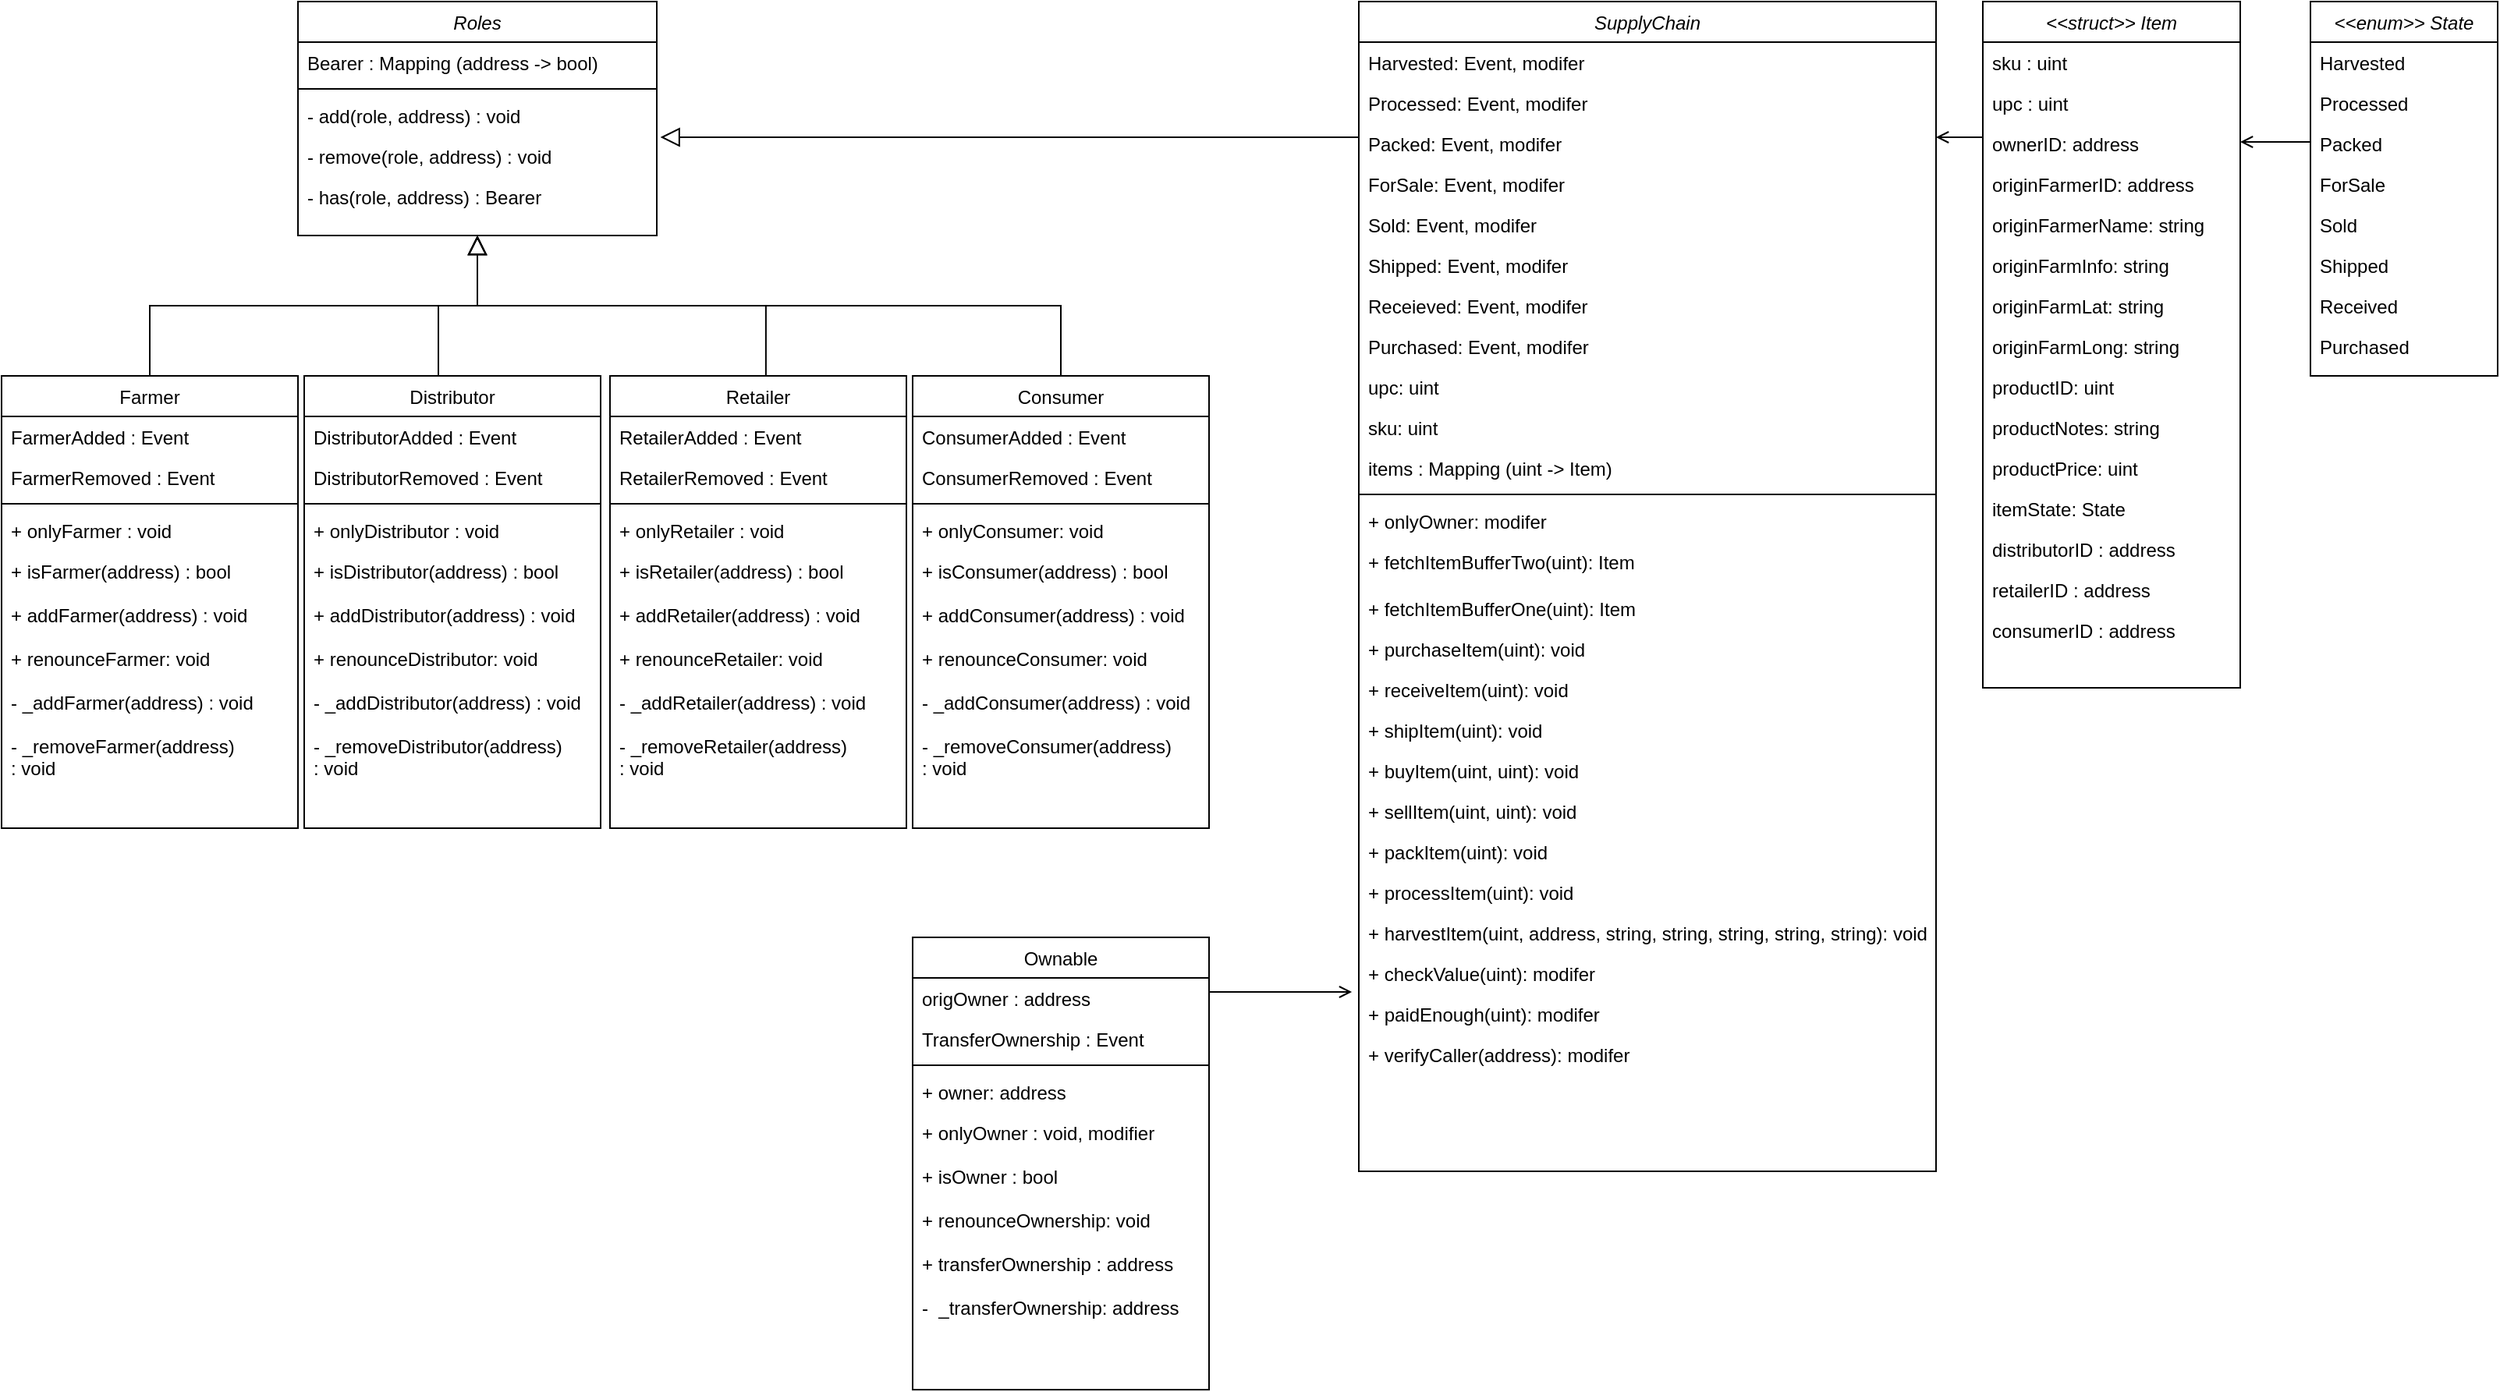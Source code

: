 <mxfile version="15.7.0" type="device"><diagram id="C5RBs43oDa-KdzZeNtuy" name="Page-1"><mxGraphModel dx="1550" dy="775" grid="1" gridSize="10" guides="1" tooltips="1" connect="1" arrows="1" fold="1" page="1" pageScale="1" pageWidth="827" pageHeight="1169" math="0" shadow="0"><root><mxCell id="WIyWlLk6GJQsqaUBKTNV-0"/><mxCell id="WIyWlLk6GJQsqaUBKTNV-1" parent="WIyWlLk6GJQsqaUBKTNV-0"/><mxCell id="zkfFHV4jXpPFQw0GAbJ--0" value="Roles" style="swimlane;fontStyle=2;align=center;verticalAlign=top;childLayout=stackLayout;horizontal=1;startSize=26;horizontalStack=0;resizeParent=1;resizeLast=0;collapsible=1;marginBottom=0;rounded=0;shadow=0;strokeWidth=1;" parent="WIyWlLk6GJQsqaUBKTNV-1" vertex="1"><mxGeometry x="220" y="120" width="230" height="150" as="geometry"><mxRectangle x="230" y="140" width="160" height="26" as="alternateBounds"/></mxGeometry></mxCell><mxCell id="zkfFHV4jXpPFQw0GAbJ--1" value="Bearer : Mapping (address -&gt; bool)" style="text;align=left;verticalAlign=top;spacingLeft=4;spacingRight=4;overflow=hidden;rotatable=0;points=[[0,0.5],[1,0.5]];portConstraint=eastwest;" parent="zkfFHV4jXpPFQw0GAbJ--0" vertex="1"><mxGeometry y="26" width="230" height="26" as="geometry"/></mxCell><mxCell id="zkfFHV4jXpPFQw0GAbJ--4" value="" style="line;html=1;strokeWidth=1;align=left;verticalAlign=middle;spacingTop=-1;spacingLeft=3;spacingRight=3;rotatable=0;labelPosition=right;points=[];portConstraint=eastwest;" parent="zkfFHV4jXpPFQw0GAbJ--0" vertex="1"><mxGeometry y="52" width="230" height="8" as="geometry"/></mxCell><mxCell id="zkfFHV4jXpPFQw0GAbJ--5" value="- add(role, address) : void" style="text;align=left;verticalAlign=top;spacingLeft=4;spacingRight=4;overflow=hidden;rotatable=0;points=[[0,0.5],[1,0.5]];portConstraint=eastwest;" parent="zkfFHV4jXpPFQw0GAbJ--0" vertex="1"><mxGeometry y="60" width="230" height="26" as="geometry"/></mxCell><mxCell id="d3ZpqFbFolR5_IZX6p0c-0" value="- remove(role, address) : void" style="text;align=left;verticalAlign=top;spacingLeft=4;spacingRight=4;overflow=hidden;rotatable=0;points=[[0,0.5],[1,0.5]];portConstraint=eastwest;" parent="zkfFHV4jXpPFQw0GAbJ--0" vertex="1"><mxGeometry y="86" width="230" height="26" as="geometry"/></mxCell><mxCell id="d3ZpqFbFolR5_IZX6p0c-1" value="- has(role, address) : Bearer" style="text;align=left;verticalAlign=top;spacingLeft=4;spacingRight=4;overflow=hidden;rotatable=0;points=[[0,0.5],[1,0.5]];portConstraint=eastwest;" parent="zkfFHV4jXpPFQw0GAbJ--0" vertex="1"><mxGeometry y="112" width="230" height="26" as="geometry"/></mxCell><mxCell id="zkfFHV4jXpPFQw0GAbJ--6" value="Farmer" style="swimlane;fontStyle=0;align=center;verticalAlign=top;childLayout=stackLayout;horizontal=1;startSize=26;horizontalStack=0;resizeParent=1;resizeLast=0;collapsible=1;marginBottom=0;rounded=0;shadow=0;strokeWidth=1;" parent="WIyWlLk6GJQsqaUBKTNV-1" vertex="1"><mxGeometry x="30" y="360" width="190" height="290" as="geometry"><mxRectangle x="130" y="380" width="160" height="26" as="alternateBounds"/></mxGeometry></mxCell><mxCell id="zkfFHV4jXpPFQw0GAbJ--7" value="FarmerAdded : Event" style="text;align=left;verticalAlign=top;spacingLeft=4;spacingRight=4;overflow=hidden;rotatable=0;points=[[0,0.5],[1,0.5]];portConstraint=eastwest;" parent="zkfFHV4jXpPFQw0GAbJ--6" vertex="1"><mxGeometry y="26" width="190" height="26" as="geometry"/></mxCell><mxCell id="zkfFHV4jXpPFQw0GAbJ--8" value="FarmerRemoved : Event" style="text;align=left;verticalAlign=top;spacingLeft=4;spacingRight=4;overflow=hidden;rotatable=0;points=[[0,0.5],[1,0.5]];portConstraint=eastwest;rounded=0;shadow=0;html=0;" parent="zkfFHV4jXpPFQw0GAbJ--6" vertex="1"><mxGeometry y="52" width="190" height="26" as="geometry"/></mxCell><mxCell id="zkfFHV4jXpPFQw0GAbJ--9" value="" style="line;html=1;strokeWidth=1;align=left;verticalAlign=middle;spacingTop=-1;spacingLeft=3;spacingRight=3;rotatable=0;labelPosition=right;points=[];portConstraint=eastwest;" parent="zkfFHV4jXpPFQw0GAbJ--6" vertex="1"><mxGeometry y="78" width="190" height="8" as="geometry"/></mxCell><mxCell id="zkfFHV4jXpPFQw0GAbJ--10" value="+ onlyFarmer : void" style="text;align=left;verticalAlign=top;spacingLeft=4;spacingRight=4;overflow=hidden;rotatable=0;points=[[0,0.5],[1,0.5]];portConstraint=eastwest;fontStyle=0" parent="zkfFHV4jXpPFQw0GAbJ--6" vertex="1"><mxGeometry y="86" width="190" height="26" as="geometry"/></mxCell><mxCell id="zkfFHV4jXpPFQw0GAbJ--11" value="+ isFarmer(address) : bool" style="text;align=left;verticalAlign=top;spacingLeft=4;spacingRight=4;overflow=hidden;rotatable=0;points=[[0,0.5],[1,0.5]];portConstraint=eastwest;" parent="zkfFHV4jXpPFQw0GAbJ--6" vertex="1"><mxGeometry y="112" width="190" height="28" as="geometry"/></mxCell><mxCell id="d3ZpqFbFolR5_IZX6p0c-4" value="+ addFarmer(address) : void" style="text;align=left;verticalAlign=top;spacingLeft=4;spacingRight=4;overflow=hidden;rotatable=0;points=[[0,0.5],[1,0.5]];portConstraint=eastwest;" parent="zkfFHV4jXpPFQw0GAbJ--6" vertex="1"><mxGeometry y="140" width="190" height="28" as="geometry"/></mxCell><mxCell id="d3ZpqFbFolR5_IZX6p0c-5" value="+ renounceFarmer: void" style="text;align=left;verticalAlign=top;spacingLeft=4;spacingRight=4;overflow=hidden;rotatable=0;points=[[0,0.5],[1,0.5]];portConstraint=eastwest;" parent="zkfFHV4jXpPFQw0GAbJ--6" vertex="1"><mxGeometry y="168" width="190" height="28" as="geometry"/></mxCell><mxCell id="d3ZpqFbFolR5_IZX6p0c-6" value="- _addFarmer(address) : void" style="text;align=left;verticalAlign=top;spacingLeft=4;spacingRight=4;overflow=hidden;rotatable=0;points=[[0,0.5],[1,0.5]];portConstraint=eastwest;" parent="zkfFHV4jXpPFQw0GAbJ--6" vertex="1"><mxGeometry y="196" width="190" height="28" as="geometry"/></mxCell><mxCell id="d3ZpqFbFolR5_IZX6p0c-7" value="- _removeFarmer(address)&#10;: void" style="text;align=left;verticalAlign=top;spacingLeft=4;spacingRight=4;overflow=hidden;rotatable=0;points=[[0,0.5],[1,0.5]];portConstraint=eastwest;" parent="zkfFHV4jXpPFQw0GAbJ--6" vertex="1"><mxGeometry y="224" width="190" height="28" as="geometry"/></mxCell><mxCell id="zkfFHV4jXpPFQw0GAbJ--12" value="" style="endArrow=block;endSize=10;endFill=0;shadow=0;strokeWidth=1;rounded=0;edgeStyle=elbowEdgeStyle;elbow=vertical;" parent="WIyWlLk6GJQsqaUBKTNV-1" source="zkfFHV4jXpPFQw0GAbJ--6" target="zkfFHV4jXpPFQw0GAbJ--0" edge="1"><mxGeometry width="160" relative="1" as="geometry"><mxPoint x="200" y="203" as="sourcePoint"/><mxPoint x="200" y="203" as="targetPoint"/></mxGeometry></mxCell><mxCell id="zkfFHV4jXpPFQw0GAbJ--16" value="" style="endArrow=block;endSize=10;endFill=0;shadow=0;strokeWidth=1;rounded=0;edgeStyle=elbowEdgeStyle;elbow=vertical;" parent="WIyWlLk6GJQsqaUBKTNV-1" target="zkfFHV4jXpPFQw0GAbJ--0" edge="1"><mxGeometry width="160" relative="1" as="geometry"><mxPoint x="310" y="360" as="sourcePoint"/><mxPoint x="310" y="271" as="targetPoint"/></mxGeometry></mxCell><mxCell id="d3ZpqFbFolR5_IZX6p0c-8" value="Distributor" style="swimlane;fontStyle=0;align=center;verticalAlign=top;childLayout=stackLayout;horizontal=1;startSize=26;horizontalStack=0;resizeParent=1;resizeLast=0;collapsible=1;marginBottom=0;rounded=0;shadow=0;strokeWidth=1;" parent="WIyWlLk6GJQsqaUBKTNV-1" vertex="1"><mxGeometry x="224" y="360" width="190" height="290" as="geometry"><mxRectangle x="130" y="380" width="160" height="26" as="alternateBounds"/></mxGeometry></mxCell><mxCell id="d3ZpqFbFolR5_IZX6p0c-9" value="DistributorAdded : Event" style="text;align=left;verticalAlign=top;spacingLeft=4;spacingRight=4;overflow=hidden;rotatable=0;points=[[0,0.5],[1,0.5]];portConstraint=eastwest;" parent="d3ZpqFbFolR5_IZX6p0c-8" vertex="1"><mxGeometry y="26" width="190" height="26" as="geometry"/></mxCell><mxCell id="d3ZpqFbFolR5_IZX6p0c-10" value="DistributorRemoved : Event" style="text;align=left;verticalAlign=top;spacingLeft=4;spacingRight=4;overflow=hidden;rotatable=0;points=[[0,0.5],[1,0.5]];portConstraint=eastwest;rounded=0;shadow=0;html=0;" parent="d3ZpqFbFolR5_IZX6p0c-8" vertex="1"><mxGeometry y="52" width="190" height="26" as="geometry"/></mxCell><mxCell id="d3ZpqFbFolR5_IZX6p0c-11" value="" style="line;html=1;strokeWidth=1;align=left;verticalAlign=middle;spacingTop=-1;spacingLeft=3;spacingRight=3;rotatable=0;labelPosition=right;points=[];portConstraint=eastwest;" parent="d3ZpqFbFolR5_IZX6p0c-8" vertex="1"><mxGeometry y="78" width="190" height="8" as="geometry"/></mxCell><mxCell id="d3ZpqFbFolR5_IZX6p0c-12" value="+ onlyDistributor : void" style="text;align=left;verticalAlign=top;spacingLeft=4;spacingRight=4;overflow=hidden;rotatable=0;points=[[0,0.5],[1,0.5]];portConstraint=eastwest;fontStyle=0" parent="d3ZpqFbFolR5_IZX6p0c-8" vertex="1"><mxGeometry y="86" width="190" height="26" as="geometry"/></mxCell><mxCell id="d3ZpqFbFolR5_IZX6p0c-13" value="+ isDistributor(address) : bool" style="text;align=left;verticalAlign=top;spacingLeft=4;spacingRight=4;overflow=hidden;rotatable=0;points=[[0,0.5],[1,0.5]];portConstraint=eastwest;" parent="d3ZpqFbFolR5_IZX6p0c-8" vertex="1"><mxGeometry y="112" width="190" height="28" as="geometry"/></mxCell><mxCell id="d3ZpqFbFolR5_IZX6p0c-14" value="+ addDistributor(address) : void" style="text;align=left;verticalAlign=top;spacingLeft=4;spacingRight=4;overflow=hidden;rotatable=0;points=[[0,0.5],[1,0.5]];portConstraint=eastwest;" parent="d3ZpqFbFolR5_IZX6p0c-8" vertex="1"><mxGeometry y="140" width="190" height="28" as="geometry"/></mxCell><mxCell id="d3ZpqFbFolR5_IZX6p0c-15" value="+ renounceDistributor: void" style="text;align=left;verticalAlign=top;spacingLeft=4;spacingRight=4;overflow=hidden;rotatable=0;points=[[0,0.5],[1,0.5]];portConstraint=eastwest;" parent="d3ZpqFbFolR5_IZX6p0c-8" vertex="1"><mxGeometry y="168" width="190" height="28" as="geometry"/></mxCell><mxCell id="d3ZpqFbFolR5_IZX6p0c-16" value="- _addDistributor(address) : void" style="text;align=left;verticalAlign=top;spacingLeft=4;spacingRight=4;overflow=hidden;rotatable=0;points=[[0,0.5],[1,0.5]];portConstraint=eastwest;" parent="d3ZpqFbFolR5_IZX6p0c-8" vertex="1"><mxGeometry y="196" width="190" height="28" as="geometry"/></mxCell><mxCell id="d3ZpqFbFolR5_IZX6p0c-17" value="- _removeDistributor(address)&#10;: void" style="text;align=left;verticalAlign=top;spacingLeft=4;spacingRight=4;overflow=hidden;rotatable=0;points=[[0,0.5],[1,0.5]];portConstraint=eastwest;" parent="d3ZpqFbFolR5_IZX6p0c-8" vertex="1"><mxGeometry y="224" width="190" height="28" as="geometry"/></mxCell><mxCell id="d3ZpqFbFolR5_IZX6p0c-18" value="Retailer" style="swimlane;fontStyle=0;align=center;verticalAlign=top;childLayout=stackLayout;horizontal=1;startSize=26;horizontalStack=0;resizeParent=1;resizeLast=0;collapsible=1;marginBottom=0;rounded=0;shadow=0;strokeWidth=1;" parent="WIyWlLk6GJQsqaUBKTNV-1" vertex="1"><mxGeometry x="420" y="360" width="190" height="290" as="geometry"><mxRectangle x="130" y="380" width="160" height="26" as="alternateBounds"/></mxGeometry></mxCell><mxCell id="d3ZpqFbFolR5_IZX6p0c-19" value="RetailerAdded : Event" style="text;align=left;verticalAlign=top;spacingLeft=4;spacingRight=4;overflow=hidden;rotatable=0;points=[[0,0.5],[1,0.5]];portConstraint=eastwest;" parent="d3ZpqFbFolR5_IZX6p0c-18" vertex="1"><mxGeometry y="26" width="190" height="26" as="geometry"/></mxCell><mxCell id="d3ZpqFbFolR5_IZX6p0c-20" value="RetailerRemoved : Event" style="text;align=left;verticalAlign=top;spacingLeft=4;spacingRight=4;overflow=hidden;rotatable=0;points=[[0,0.5],[1,0.5]];portConstraint=eastwest;rounded=0;shadow=0;html=0;" parent="d3ZpqFbFolR5_IZX6p0c-18" vertex="1"><mxGeometry y="52" width="190" height="26" as="geometry"/></mxCell><mxCell id="d3ZpqFbFolR5_IZX6p0c-21" value="" style="line;html=1;strokeWidth=1;align=left;verticalAlign=middle;spacingTop=-1;spacingLeft=3;spacingRight=3;rotatable=0;labelPosition=right;points=[];portConstraint=eastwest;" parent="d3ZpqFbFolR5_IZX6p0c-18" vertex="1"><mxGeometry y="78" width="190" height="8" as="geometry"/></mxCell><mxCell id="d3ZpqFbFolR5_IZX6p0c-22" value="+ onlyRetailer : void" style="text;align=left;verticalAlign=top;spacingLeft=4;spacingRight=4;overflow=hidden;rotatable=0;points=[[0,0.5],[1,0.5]];portConstraint=eastwest;fontStyle=0" parent="d3ZpqFbFolR5_IZX6p0c-18" vertex="1"><mxGeometry y="86" width="190" height="26" as="geometry"/></mxCell><mxCell id="d3ZpqFbFolR5_IZX6p0c-23" value="+ isRetailer(address) : bool" style="text;align=left;verticalAlign=top;spacingLeft=4;spacingRight=4;overflow=hidden;rotatable=0;points=[[0,0.5],[1,0.5]];portConstraint=eastwest;" parent="d3ZpqFbFolR5_IZX6p0c-18" vertex="1"><mxGeometry y="112" width="190" height="28" as="geometry"/></mxCell><mxCell id="d3ZpqFbFolR5_IZX6p0c-24" value="+ addRetailer(address) : void" style="text;align=left;verticalAlign=top;spacingLeft=4;spacingRight=4;overflow=hidden;rotatable=0;points=[[0,0.5],[1,0.5]];portConstraint=eastwest;" parent="d3ZpqFbFolR5_IZX6p0c-18" vertex="1"><mxGeometry y="140" width="190" height="28" as="geometry"/></mxCell><mxCell id="d3ZpqFbFolR5_IZX6p0c-25" value="+ renounceRetailer: void" style="text;align=left;verticalAlign=top;spacingLeft=4;spacingRight=4;overflow=hidden;rotatable=0;points=[[0,0.5],[1,0.5]];portConstraint=eastwest;" parent="d3ZpqFbFolR5_IZX6p0c-18" vertex="1"><mxGeometry y="168" width="190" height="28" as="geometry"/></mxCell><mxCell id="d3ZpqFbFolR5_IZX6p0c-26" value="- _addRetailer(address) : void" style="text;align=left;verticalAlign=top;spacingLeft=4;spacingRight=4;overflow=hidden;rotatable=0;points=[[0,0.5],[1,0.5]];portConstraint=eastwest;" parent="d3ZpqFbFolR5_IZX6p0c-18" vertex="1"><mxGeometry y="196" width="190" height="28" as="geometry"/></mxCell><mxCell id="d3ZpqFbFolR5_IZX6p0c-27" value="- _removeRetailer(address)&#10;: void" style="text;align=left;verticalAlign=top;spacingLeft=4;spacingRight=4;overflow=hidden;rotatable=0;points=[[0,0.5],[1,0.5]];portConstraint=eastwest;" parent="d3ZpqFbFolR5_IZX6p0c-18" vertex="1"><mxGeometry y="224" width="190" height="28" as="geometry"/></mxCell><mxCell id="d3ZpqFbFolR5_IZX6p0c-28" value="Consumer" style="swimlane;fontStyle=0;align=center;verticalAlign=top;childLayout=stackLayout;horizontal=1;startSize=26;horizontalStack=0;resizeParent=1;resizeLast=0;collapsible=1;marginBottom=0;rounded=0;shadow=0;strokeWidth=1;" parent="WIyWlLk6GJQsqaUBKTNV-1" vertex="1"><mxGeometry x="614" y="360" width="190" height="290" as="geometry"><mxRectangle x="130" y="380" width="160" height="26" as="alternateBounds"/></mxGeometry></mxCell><mxCell id="d3ZpqFbFolR5_IZX6p0c-29" value="ConsumerAdded : Event" style="text;align=left;verticalAlign=top;spacingLeft=4;spacingRight=4;overflow=hidden;rotatable=0;points=[[0,0.5],[1,0.5]];portConstraint=eastwest;" parent="d3ZpqFbFolR5_IZX6p0c-28" vertex="1"><mxGeometry y="26" width="190" height="26" as="geometry"/></mxCell><mxCell id="d3ZpqFbFolR5_IZX6p0c-30" value="ConsumerRemoved : Event" style="text;align=left;verticalAlign=top;spacingLeft=4;spacingRight=4;overflow=hidden;rotatable=0;points=[[0,0.5],[1,0.5]];portConstraint=eastwest;rounded=0;shadow=0;html=0;" parent="d3ZpqFbFolR5_IZX6p0c-28" vertex="1"><mxGeometry y="52" width="190" height="26" as="geometry"/></mxCell><mxCell id="d3ZpqFbFolR5_IZX6p0c-31" value="" style="line;html=1;strokeWidth=1;align=left;verticalAlign=middle;spacingTop=-1;spacingLeft=3;spacingRight=3;rotatable=0;labelPosition=right;points=[];portConstraint=eastwest;" parent="d3ZpqFbFolR5_IZX6p0c-28" vertex="1"><mxGeometry y="78" width="190" height="8" as="geometry"/></mxCell><mxCell id="d3ZpqFbFolR5_IZX6p0c-32" value="+ onlyConsumer: void" style="text;align=left;verticalAlign=top;spacingLeft=4;spacingRight=4;overflow=hidden;rotatable=0;points=[[0,0.5],[1,0.5]];portConstraint=eastwest;fontStyle=0" parent="d3ZpqFbFolR5_IZX6p0c-28" vertex="1"><mxGeometry y="86" width="190" height="26" as="geometry"/></mxCell><mxCell id="d3ZpqFbFolR5_IZX6p0c-33" value="+ isConsumer(address) : bool" style="text;align=left;verticalAlign=top;spacingLeft=4;spacingRight=4;overflow=hidden;rotatable=0;points=[[0,0.5],[1,0.5]];portConstraint=eastwest;" parent="d3ZpqFbFolR5_IZX6p0c-28" vertex="1"><mxGeometry y="112" width="190" height="28" as="geometry"/></mxCell><mxCell id="d3ZpqFbFolR5_IZX6p0c-34" value="+ addConsumer(address) : void" style="text;align=left;verticalAlign=top;spacingLeft=4;spacingRight=4;overflow=hidden;rotatable=0;points=[[0,0.5],[1,0.5]];portConstraint=eastwest;" parent="d3ZpqFbFolR5_IZX6p0c-28" vertex="1"><mxGeometry y="140" width="190" height="28" as="geometry"/></mxCell><mxCell id="d3ZpqFbFolR5_IZX6p0c-35" value="+ renounceConsumer: void" style="text;align=left;verticalAlign=top;spacingLeft=4;spacingRight=4;overflow=hidden;rotatable=0;points=[[0,0.5],[1,0.5]];portConstraint=eastwest;" parent="d3ZpqFbFolR5_IZX6p0c-28" vertex="1"><mxGeometry y="168" width="190" height="28" as="geometry"/></mxCell><mxCell id="d3ZpqFbFolR5_IZX6p0c-36" value="- _addConsumer(address) : void" style="text;align=left;verticalAlign=top;spacingLeft=4;spacingRight=4;overflow=hidden;rotatable=0;points=[[0,0.5],[1,0.5]];portConstraint=eastwest;" parent="d3ZpqFbFolR5_IZX6p0c-28" vertex="1"><mxGeometry y="196" width="190" height="28" as="geometry"/></mxCell><mxCell id="d3ZpqFbFolR5_IZX6p0c-37" value="- _removeConsumer(address)&#10;: void" style="text;align=left;verticalAlign=top;spacingLeft=4;spacingRight=4;overflow=hidden;rotatable=0;points=[[0,0.5],[1,0.5]];portConstraint=eastwest;" parent="d3ZpqFbFolR5_IZX6p0c-28" vertex="1"><mxGeometry y="224" width="190" height="28" as="geometry"/></mxCell><mxCell id="d3ZpqFbFolR5_IZX6p0c-38" value="" style="endArrow=block;endSize=10;endFill=0;shadow=0;strokeWidth=1;rounded=0;edgeStyle=elbowEdgeStyle;elbow=vertical;exitX=0.526;exitY=0;exitDx=0;exitDy=0;exitPerimeter=0;" parent="WIyWlLk6GJQsqaUBKTNV-1" source="d3ZpqFbFolR5_IZX6p0c-18" edge="1"><mxGeometry width="160" relative="1" as="geometry"><mxPoint x="310" y="360" as="sourcePoint"/><mxPoint x="335" y="270" as="targetPoint"/></mxGeometry></mxCell><mxCell id="d3ZpqFbFolR5_IZX6p0c-40" value="" style="endArrow=block;endSize=10;endFill=0;shadow=0;strokeWidth=1;rounded=0;edgeStyle=elbowEdgeStyle;elbow=vertical;exitX=0.5;exitY=0;exitDx=0;exitDy=0;" parent="WIyWlLk6GJQsqaUBKTNV-1" source="d3ZpqFbFolR5_IZX6p0c-28" edge="1"><mxGeometry width="160" relative="1" as="geometry"><mxPoint x="519.94" y="360" as="sourcePoint"/><mxPoint x="335" y="270" as="targetPoint"/></mxGeometry></mxCell><mxCell id="d3ZpqFbFolR5_IZX6p0c-41" value="SupplyChain" style="swimlane;fontStyle=2;align=center;verticalAlign=top;childLayout=stackLayout;horizontal=1;startSize=26;horizontalStack=0;resizeParent=1;resizeLast=0;collapsible=1;marginBottom=0;rounded=0;shadow=0;strokeWidth=1;" parent="WIyWlLk6GJQsqaUBKTNV-1" vertex="1"><mxGeometry x="900" y="120" width="370" height="750" as="geometry"><mxRectangle x="230" y="140" width="160" height="26" as="alternateBounds"/></mxGeometry></mxCell><mxCell id="d3ZpqFbFolR5_IZX6p0c-111" value="Harvested: Event, modifer" style="text;align=left;verticalAlign=top;spacingLeft=4;spacingRight=4;overflow=hidden;rotatable=0;points=[[0,0.5],[1,0.5]];portConstraint=eastwest;" parent="d3ZpqFbFolR5_IZX6p0c-41" vertex="1"><mxGeometry y="26" width="370" height="26" as="geometry"/></mxCell><mxCell id="d3ZpqFbFolR5_IZX6p0c-112" value="Processed: Event, modifer" style="text;align=left;verticalAlign=top;spacingLeft=4;spacingRight=4;overflow=hidden;rotatable=0;points=[[0,0.5],[1,0.5]];portConstraint=eastwest;" parent="d3ZpqFbFolR5_IZX6p0c-41" vertex="1"><mxGeometry y="52" width="370" height="26" as="geometry"/></mxCell><mxCell id="d3ZpqFbFolR5_IZX6p0c-113" value="Packed: Event, modifer" style="text;align=left;verticalAlign=top;spacingLeft=4;spacingRight=4;overflow=hidden;rotatable=0;points=[[0,0.5],[1,0.5]];portConstraint=eastwest;" parent="d3ZpqFbFolR5_IZX6p0c-41" vertex="1"><mxGeometry y="78" width="370" height="26" as="geometry"/></mxCell><mxCell id="d3ZpqFbFolR5_IZX6p0c-114" value="ForSale: Event, modifer" style="text;align=left;verticalAlign=top;spacingLeft=4;spacingRight=4;overflow=hidden;rotatable=0;points=[[0,0.5],[1,0.5]];portConstraint=eastwest;" parent="d3ZpqFbFolR5_IZX6p0c-41" vertex="1"><mxGeometry y="104" width="370" height="26" as="geometry"/></mxCell><mxCell id="d3ZpqFbFolR5_IZX6p0c-115" value="Sold: Event, modifer" style="text;align=left;verticalAlign=top;spacingLeft=4;spacingRight=4;overflow=hidden;rotatable=0;points=[[0,0.5],[1,0.5]];portConstraint=eastwest;" parent="d3ZpqFbFolR5_IZX6p0c-41" vertex="1"><mxGeometry y="130" width="370" height="26" as="geometry"/></mxCell><mxCell id="d3ZpqFbFolR5_IZX6p0c-116" value="Shipped: Event, modifer" style="text;align=left;verticalAlign=top;spacingLeft=4;spacingRight=4;overflow=hidden;rotatable=0;points=[[0,0.5],[1,0.5]];portConstraint=eastwest;" parent="d3ZpqFbFolR5_IZX6p0c-41" vertex="1"><mxGeometry y="156" width="370" height="26" as="geometry"/></mxCell><mxCell id="d3ZpqFbFolR5_IZX6p0c-117" value="Receieved: Event, modifer" style="text;align=left;verticalAlign=top;spacingLeft=4;spacingRight=4;overflow=hidden;rotatable=0;points=[[0,0.5],[1,0.5]];portConstraint=eastwest;" parent="d3ZpqFbFolR5_IZX6p0c-41" vertex="1"><mxGeometry y="182" width="370" height="26" as="geometry"/></mxCell><mxCell id="d3ZpqFbFolR5_IZX6p0c-118" value="Purchased: Event, modifer" style="text;align=left;verticalAlign=top;spacingLeft=4;spacingRight=4;overflow=hidden;rotatable=0;points=[[0,0.5],[1,0.5]];portConstraint=eastwest;" parent="d3ZpqFbFolR5_IZX6p0c-41" vertex="1"><mxGeometry y="208" width="370" height="26" as="geometry"/></mxCell><mxCell id="d3ZpqFbFolR5_IZX6p0c-159" value="upc: uint" style="text;align=left;verticalAlign=top;spacingLeft=4;spacingRight=4;overflow=hidden;rotatable=0;points=[[0,0.5],[1,0.5]];portConstraint=eastwest;" parent="d3ZpqFbFolR5_IZX6p0c-41" vertex="1"><mxGeometry y="234" width="370" height="26" as="geometry"/></mxCell><mxCell id="d3ZpqFbFolR5_IZX6p0c-160" value="sku: uint" style="text;align=left;verticalAlign=top;spacingLeft=4;spacingRight=4;overflow=hidden;rotatable=0;points=[[0,0.5],[1,0.5]];portConstraint=eastwest;" parent="d3ZpqFbFolR5_IZX6p0c-41" vertex="1"><mxGeometry y="260" width="370" height="26" as="geometry"/></mxCell><mxCell id="d3ZpqFbFolR5_IZX6p0c-161" value="items : Mapping (uint -&gt; Item)" style="text;align=left;verticalAlign=top;spacingLeft=4;spacingRight=4;overflow=hidden;rotatable=0;points=[[0,0.5],[1,0.5]];portConstraint=eastwest;" parent="d3ZpqFbFolR5_IZX6p0c-41" vertex="1"><mxGeometry y="286" width="370" height="26" as="geometry"/></mxCell><mxCell id="d3ZpqFbFolR5_IZX6p0c-125" value="" style="line;html=1;strokeWidth=1;align=left;verticalAlign=middle;spacingTop=-1;spacingLeft=3;spacingRight=3;rotatable=0;labelPosition=right;points=[];portConstraint=eastwest;" parent="d3ZpqFbFolR5_IZX6p0c-41" vertex="1"><mxGeometry y="312" width="370" height="8" as="geometry"/></mxCell><mxCell id="d3ZpqFbFolR5_IZX6p0c-121" value="+ onlyOwner: modifer" style="text;align=left;verticalAlign=top;spacingLeft=4;spacingRight=4;overflow=hidden;rotatable=0;points=[[0,0.5],[1,0.5]];portConstraint=eastwest;" parent="d3ZpqFbFolR5_IZX6p0c-41" vertex="1"><mxGeometry y="320" width="370" height="26" as="geometry"/></mxCell><mxCell id="d3ZpqFbFolR5_IZX6p0c-135" value="+ fetchItemBufferTwo(uint): Item" style="text;align=left;verticalAlign=top;spacingLeft=4;spacingRight=4;overflow=hidden;rotatable=0;points=[[0,0.5],[1,0.5]];portConstraint=eastwest;" parent="d3ZpqFbFolR5_IZX6p0c-41" vertex="1"><mxGeometry y="346" width="370" height="30" as="geometry"/></mxCell><mxCell id="d3ZpqFbFolR5_IZX6p0c-134" value="+ fetchItemBufferOne(uint): Item" style="text;align=left;verticalAlign=top;spacingLeft=4;spacingRight=4;overflow=hidden;rotatable=0;points=[[0,0.5],[1,0.5]];portConstraint=eastwest;" parent="d3ZpqFbFolR5_IZX6p0c-41" vertex="1"><mxGeometry y="376" width="370" height="26" as="geometry"/></mxCell><mxCell id="d3ZpqFbFolR5_IZX6p0c-133" value="+ purchaseItem(uint): void" style="text;align=left;verticalAlign=top;spacingLeft=4;spacingRight=4;overflow=hidden;rotatable=0;points=[[0,0.5],[1,0.5]];portConstraint=eastwest;" parent="d3ZpqFbFolR5_IZX6p0c-41" vertex="1"><mxGeometry y="402" width="370" height="26" as="geometry"/></mxCell><mxCell id="d3ZpqFbFolR5_IZX6p0c-132" value="+ receiveItem(uint): void" style="text;align=left;verticalAlign=top;spacingLeft=4;spacingRight=4;overflow=hidden;rotatable=0;points=[[0,0.5],[1,0.5]];portConstraint=eastwest;" parent="d3ZpqFbFolR5_IZX6p0c-41" vertex="1"><mxGeometry y="428" width="370" height="26" as="geometry"/></mxCell><mxCell id="d3ZpqFbFolR5_IZX6p0c-131" value="+ shipItem(uint): void" style="text;align=left;verticalAlign=top;spacingLeft=4;spacingRight=4;overflow=hidden;rotatable=0;points=[[0,0.5],[1,0.5]];portConstraint=eastwest;" parent="d3ZpqFbFolR5_IZX6p0c-41" vertex="1"><mxGeometry y="454" width="370" height="26" as="geometry"/></mxCell><mxCell id="d3ZpqFbFolR5_IZX6p0c-130" value="+ buyItem(uint, uint): void" style="text;align=left;verticalAlign=top;spacingLeft=4;spacingRight=4;overflow=hidden;rotatable=0;points=[[0,0.5],[1,0.5]];portConstraint=eastwest;" parent="d3ZpqFbFolR5_IZX6p0c-41" vertex="1"><mxGeometry y="480" width="370" height="26" as="geometry"/></mxCell><mxCell id="d3ZpqFbFolR5_IZX6p0c-129" value="+ sellItem(uint, uint): void" style="text;align=left;verticalAlign=top;spacingLeft=4;spacingRight=4;overflow=hidden;rotatable=0;points=[[0,0.5],[1,0.5]];portConstraint=eastwest;" parent="d3ZpqFbFolR5_IZX6p0c-41" vertex="1"><mxGeometry y="506" width="370" height="26" as="geometry"/></mxCell><mxCell id="d3ZpqFbFolR5_IZX6p0c-128" value="+ packItem(uint): void" style="text;align=left;verticalAlign=top;spacingLeft=4;spacingRight=4;overflow=hidden;rotatable=0;points=[[0,0.5],[1,0.5]];portConstraint=eastwest;" parent="d3ZpqFbFolR5_IZX6p0c-41" vertex="1"><mxGeometry y="532" width="370" height="26" as="geometry"/></mxCell><mxCell id="d3ZpqFbFolR5_IZX6p0c-127" value="+ processItem(uint): void" style="text;align=left;verticalAlign=top;spacingLeft=4;spacingRight=4;overflow=hidden;rotatable=0;points=[[0,0.5],[1,0.5]];portConstraint=eastwest;" parent="d3ZpqFbFolR5_IZX6p0c-41" vertex="1"><mxGeometry y="558" width="370" height="26" as="geometry"/></mxCell><mxCell id="d3ZpqFbFolR5_IZX6p0c-126" value="+ harvestItem(uint, address, string, string, string, string, string): void" style="text;align=left;verticalAlign=top;spacingLeft=4;spacingRight=4;overflow=hidden;rotatable=0;points=[[0,0.5],[1,0.5]];portConstraint=eastwest;" parent="d3ZpqFbFolR5_IZX6p0c-41" vertex="1"><mxGeometry y="584" width="370" height="26" as="geometry"/></mxCell><mxCell id="d3ZpqFbFolR5_IZX6p0c-124" value="+ checkValue(uint): modifer" style="text;align=left;verticalAlign=top;spacingLeft=4;spacingRight=4;overflow=hidden;rotatable=0;points=[[0,0.5],[1,0.5]];portConstraint=eastwest;" parent="d3ZpqFbFolR5_IZX6p0c-41" vertex="1"><mxGeometry y="610" width="370" height="26" as="geometry"/></mxCell><mxCell id="d3ZpqFbFolR5_IZX6p0c-123" value="+ paidEnough(uint): modifer" style="text;align=left;verticalAlign=top;spacingLeft=4;spacingRight=4;overflow=hidden;rotatable=0;points=[[0,0.5],[1,0.5]];portConstraint=eastwest;" parent="d3ZpqFbFolR5_IZX6p0c-41" vertex="1"><mxGeometry y="636" width="370" height="26" as="geometry"/></mxCell><mxCell id="d3ZpqFbFolR5_IZX6p0c-122" value="+ verifyCaller(address): modifer" style="text;align=left;verticalAlign=top;spacingLeft=4;spacingRight=4;overflow=hidden;rotatable=0;points=[[0,0.5],[1,0.5]];portConstraint=eastwest;" parent="d3ZpqFbFolR5_IZX6p0c-41" vertex="1"><mxGeometry y="662" width="370" height="26" as="geometry"/></mxCell><mxCell id="d3ZpqFbFolR5_IZX6p0c-47" value="&lt;&lt;struct&gt;&gt; Item" style="swimlane;fontStyle=2;align=center;verticalAlign=top;childLayout=stackLayout;horizontal=1;startSize=26;horizontalStack=0;resizeParent=1;resizeLast=0;collapsible=1;marginBottom=0;rounded=0;shadow=0;strokeWidth=1;" parent="WIyWlLk6GJQsqaUBKTNV-1" vertex="1"><mxGeometry x="1300" y="120" width="165" height="440" as="geometry"><mxRectangle x="230" y="140" width="160" height="26" as="alternateBounds"/></mxGeometry></mxCell><mxCell id="d3ZpqFbFolR5_IZX6p0c-48" value="sku : uint" style="text;align=left;verticalAlign=top;spacingLeft=4;spacingRight=4;overflow=hidden;rotatable=0;points=[[0,0.5],[1,0.5]];portConstraint=eastwest;" parent="d3ZpqFbFolR5_IZX6p0c-47" vertex="1"><mxGeometry y="26" width="165" height="26" as="geometry"/></mxCell><mxCell id="d3ZpqFbFolR5_IZX6p0c-53" value="upc : uint" style="text;align=left;verticalAlign=top;spacingLeft=4;spacingRight=4;overflow=hidden;rotatable=0;points=[[0,0.5],[1,0.5]];portConstraint=eastwest;" parent="d3ZpqFbFolR5_IZX6p0c-47" vertex="1"><mxGeometry y="52" width="165" height="26" as="geometry"/></mxCell><mxCell id="d3ZpqFbFolR5_IZX6p0c-54" value="ownerID: address" style="text;align=left;verticalAlign=top;spacingLeft=4;spacingRight=4;overflow=hidden;rotatable=0;points=[[0,0.5],[1,0.5]];portConstraint=eastwest;" parent="d3ZpqFbFolR5_IZX6p0c-47" vertex="1"><mxGeometry y="78" width="165" height="26" as="geometry"/></mxCell><mxCell id="d3ZpqFbFolR5_IZX6p0c-55" value="originFarmerID: address" style="text;align=left;verticalAlign=top;spacingLeft=4;spacingRight=4;overflow=hidden;rotatable=0;points=[[0,0.5],[1,0.5]];portConstraint=eastwest;" parent="d3ZpqFbFolR5_IZX6p0c-47" vertex="1"><mxGeometry y="104" width="165" height="26" as="geometry"/></mxCell><mxCell id="d3ZpqFbFolR5_IZX6p0c-57" value="originFarmerName: string" style="text;align=left;verticalAlign=top;spacingLeft=4;spacingRight=4;overflow=hidden;rotatable=0;points=[[0,0.5],[1,0.5]];portConstraint=eastwest;" parent="d3ZpqFbFolR5_IZX6p0c-47" vertex="1"><mxGeometry y="130" width="165" height="26" as="geometry"/></mxCell><mxCell id="d3ZpqFbFolR5_IZX6p0c-58" value="originFarmInfo: string" style="text;align=left;verticalAlign=top;spacingLeft=4;spacingRight=4;overflow=hidden;rotatable=0;points=[[0,0.5],[1,0.5]];portConstraint=eastwest;" parent="d3ZpqFbFolR5_IZX6p0c-47" vertex="1"><mxGeometry y="156" width="165" height="26" as="geometry"/></mxCell><mxCell id="d3ZpqFbFolR5_IZX6p0c-59" value="originFarmLat: string" style="text;align=left;verticalAlign=top;spacingLeft=4;spacingRight=4;overflow=hidden;rotatable=0;points=[[0,0.5],[1,0.5]];portConstraint=eastwest;" parent="d3ZpqFbFolR5_IZX6p0c-47" vertex="1"><mxGeometry y="182" width="165" height="26" as="geometry"/></mxCell><mxCell id="d3ZpqFbFolR5_IZX6p0c-60" value="originFarmLong: string" style="text;align=left;verticalAlign=top;spacingLeft=4;spacingRight=4;overflow=hidden;rotatable=0;points=[[0,0.5],[1,0.5]];portConstraint=eastwest;" parent="d3ZpqFbFolR5_IZX6p0c-47" vertex="1"><mxGeometry y="208" width="165" height="26" as="geometry"/></mxCell><mxCell id="d3ZpqFbFolR5_IZX6p0c-61" value="productID: uint" style="text;align=left;verticalAlign=top;spacingLeft=4;spacingRight=4;overflow=hidden;rotatable=0;points=[[0,0.5],[1,0.5]];portConstraint=eastwest;" parent="d3ZpqFbFolR5_IZX6p0c-47" vertex="1"><mxGeometry y="234" width="165" height="26" as="geometry"/></mxCell><mxCell id="d3ZpqFbFolR5_IZX6p0c-62" value="productNotes: string" style="text;align=left;verticalAlign=top;spacingLeft=4;spacingRight=4;overflow=hidden;rotatable=0;points=[[0,0.5],[1,0.5]];portConstraint=eastwest;" parent="d3ZpqFbFolR5_IZX6p0c-47" vertex="1"><mxGeometry y="260" width="165" height="26" as="geometry"/></mxCell><mxCell id="d3ZpqFbFolR5_IZX6p0c-63" value="productPrice: uint" style="text;align=left;verticalAlign=top;spacingLeft=4;spacingRight=4;overflow=hidden;rotatable=0;points=[[0,0.5],[1,0.5]];portConstraint=eastwest;" parent="d3ZpqFbFolR5_IZX6p0c-47" vertex="1"><mxGeometry y="286" width="165" height="26" as="geometry"/></mxCell><mxCell id="d3ZpqFbFolR5_IZX6p0c-64" value="itemState: State" style="text;align=left;verticalAlign=top;spacingLeft=4;spacingRight=4;overflow=hidden;rotatable=0;points=[[0,0.5],[1,0.5]];portConstraint=eastwest;" parent="d3ZpqFbFolR5_IZX6p0c-47" vertex="1"><mxGeometry y="312" width="165" height="26" as="geometry"/></mxCell><mxCell id="d3ZpqFbFolR5_IZX6p0c-65" value="distributorID : address" style="text;align=left;verticalAlign=top;spacingLeft=4;spacingRight=4;overflow=hidden;rotatable=0;points=[[0,0.5],[1,0.5]];portConstraint=eastwest;" parent="d3ZpqFbFolR5_IZX6p0c-47" vertex="1"><mxGeometry y="338" width="165" height="26" as="geometry"/></mxCell><mxCell id="d3ZpqFbFolR5_IZX6p0c-66" value="retailerID : address" style="text;align=left;verticalAlign=top;spacingLeft=4;spacingRight=4;overflow=hidden;rotatable=0;points=[[0,0.5],[1,0.5]];portConstraint=eastwest;" parent="d3ZpqFbFolR5_IZX6p0c-47" vertex="1"><mxGeometry y="364" width="165" height="26" as="geometry"/></mxCell><mxCell id="d3ZpqFbFolR5_IZX6p0c-82" value="consumerID : address" style="text;align=left;verticalAlign=top;spacingLeft=4;spacingRight=4;overflow=hidden;rotatable=0;points=[[0,0.5],[1,0.5]];portConstraint=eastwest;" parent="d3ZpqFbFolR5_IZX6p0c-47" vertex="1"><mxGeometry y="390" width="165" height="26" as="geometry"/></mxCell><mxCell id="d3ZpqFbFolR5_IZX6p0c-83" value="" style="endArrow=open;shadow=0;strokeWidth=1;rounded=0;endFill=1;edgeStyle=elbowEdgeStyle;elbow=vertical;exitX=0;exitY=0.5;exitDx=0;exitDy=0;" parent="WIyWlLk6GJQsqaUBKTNV-1" source="d3ZpqFbFolR5_IZX6p0c-54" edge="1"><mxGeometry x="0.5" y="41" relative="1" as="geometry"><mxPoint x="1067.0" y="210" as="sourcePoint"/><mxPoint x="1270" y="207" as="targetPoint"/><mxPoint x="-40" y="32" as="offset"/><Array as="points"><mxPoint x="1070" y="207"/></Array></mxGeometry></mxCell><mxCell id="d3ZpqFbFolR5_IZX6p0c-85" value="&lt;&lt;enum&gt;&gt; State" style="swimlane;fontStyle=2;align=center;verticalAlign=top;childLayout=stackLayout;horizontal=1;startSize=26;horizontalStack=0;resizeParent=1;resizeLast=0;collapsible=1;marginBottom=0;rounded=0;shadow=0;strokeWidth=1;" parent="WIyWlLk6GJQsqaUBKTNV-1" vertex="1"><mxGeometry x="1510" y="120" width="120" height="240" as="geometry"><mxRectangle x="230" y="140" width="160" height="26" as="alternateBounds"/></mxGeometry></mxCell><mxCell id="d3ZpqFbFolR5_IZX6p0c-86" value="Harvested" style="text;align=left;verticalAlign=top;spacingLeft=4;spacingRight=4;overflow=hidden;rotatable=0;points=[[0,0.5],[1,0.5]];portConstraint=eastwest;" parent="d3ZpqFbFolR5_IZX6p0c-85" vertex="1"><mxGeometry y="26" width="120" height="26" as="geometry"/></mxCell><mxCell id="d3ZpqFbFolR5_IZX6p0c-87" value="Processed" style="text;align=left;verticalAlign=top;spacingLeft=4;spacingRight=4;overflow=hidden;rotatable=0;points=[[0,0.5],[1,0.5]];portConstraint=eastwest;" parent="d3ZpqFbFolR5_IZX6p0c-85" vertex="1"><mxGeometry y="52" width="120" height="26" as="geometry"/></mxCell><mxCell id="d3ZpqFbFolR5_IZX6p0c-88" value="Packed" style="text;align=left;verticalAlign=top;spacingLeft=4;spacingRight=4;overflow=hidden;rotatable=0;points=[[0,0.5],[1,0.5]];portConstraint=eastwest;" parent="d3ZpqFbFolR5_IZX6p0c-85" vertex="1"><mxGeometry y="78" width="120" height="26" as="geometry"/></mxCell><mxCell id="d3ZpqFbFolR5_IZX6p0c-89" value="ForSale" style="text;align=left;verticalAlign=top;spacingLeft=4;spacingRight=4;overflow=hidden;rotatable=0;points=[[0,0.5],[1,0.5]];portConstraint=eastwest;" parent="d3ZpqFbFolR5_IZX6p0c-85" vertex="1"><mxGeometry y="104" width="120" height="26" as="geometry"/></mxCell><mxCell id="d3ZpqFbFolR5_IZX6p0c-90" value="Sold" style="text;align=left;verticalAlign=top;spacingLeft=4;spacingRight=4;overflow=hidden;rotatable=0;points=[[0,0.5],[1,0.5]];portConstraint=eastwest;" parent="d3ZpqFbFolR5_IZX6p0c-85" vertex="1"><mxGeometry y="130" width="120" height="26" as="geometry"/></mxCell><mxCell id="d3ZpqFbFolR5_IZX6p0c-91" value="Shipped" style="text;align=left;verticalAlign=top;spacingLeft=4;spacingRight=4;overflow=hidden;rotatable=0;points=[[0,0.5],[1,0.5]];portConstraint=eastwest;" parent="d3ZpqFbFolR5_IZX6p0c-85" vertex="1"><mxGeometry y="156" width="120" height="26" as="geometry"/></mxCell><mxCell id="d3ZpqFbFolR5_IZX6p0c-92" value="Received" style="text;align=left;verticalAlign=top;spacingLeft=4;spacingRight=4;overflow=hidden;rotatable=0;points=[[0,0.5],[1,0.5]];portConstraint=eastwest;" parent="d3ZpqFbFolR5_IZX6p0c-85" vertex="1"><mxGeometry y="182" width="120" height="26" as="geometry"/></mxCell><mxCell id="d3ZpqFbFolR5_IZX6p0c-93" value="Purchased" style="text;align=left;verticalAlign=top;spacingLeft=4;spacingRight=4;overflow=hidden;rotatable=0;points=[[0,0.5],[1,0.5]];portConstraint=eastwest;" parent="d3ZpqFbFolR5_IZX6p0c-85" vertex="1"><mxGeometry y="208" width="120" height="26" as="geometry"/></mxCell><mxCell id="d3ZpqFbFolR5_IZX6p0c-102" value="" style="endArrow=open;shadow=0;strokeWidth=1;rounded=0;endFill=1;edgeStyle=elbowEdgeStyle;elbow=vertical;exitX=0;exitY=0.5;exitDx=0;exitDy=0;" parent="WIyWlLk6GJQsqaUBKTNV-1" source="d3ZpqFbFolR5_IZX6p0c-88" edge="1"><mxGeometry x="0.5" y="41" relative="1" as="geometry"><mxPoint x="1495" y="214" as="sourcePoint"/><mxPoint x="1465" y="210" as="targetPoint"/><mxPoint x="-40" y="32" as="offset"/><Array as="points"><mxPoint x="1510" y="210"/></Array></mxGeometry></mxCell><mxCell id="d3ZpqFbFolR5_IZX6p0c-137" value="" style="endArrow=block;endSize=10;endFill=0;shadow=0;strokeWidth=1;rounded=0;edgeStyle=elbowEdgeStyle;elbow=vertical;exitX=0;exitY=0.5;exitDx=0;exitDy=0;entryX=1.01;entryY=0.038;entryDx=0;entryDy=0;entryPerimeter=0;" parent="WIyWlLk6GJQsqaUBKTNV-1" source="d3ZpqFbFolR5_IZX6p0c-113" target="d3ZpqFbFolR5_IZX6p0c-0" edge="1"><mxGeometry width="160" relative="1" as="geometry"><mxPoint x="719" y="370" as="sourcePoint"/><mxPoint x="345" y="280" as="targetPoint"/><Array as="points"><mxPoint x="490" y="207"/></Array></mxGeometry></mxCell><mxCell id="l4rq_sY-UoW8R9EfUgBI-0" value="Ownable" style="swimlane;fontStyle=0;align=center;verticalAlign=top;childLayout=stackLayout;horizontal=1;startSize=26;horizontalStack=0;resizeParent=1;resizeLast=0;collapsible=1;marginBottom=0;rounded=0;shadow=0;strokeWidth=1;" vertex="1" parent="WIyWlLk6GJQsqaUBKTNV-1"><mxGeometry x="614" y="720" width="190" height="290" as="geometry"><mxRectangle x="130" y="380" width="160" height="26" as="alternateBounds"/></mxGeometry></mxCell><mxCell id="l4rq_sY-UoW8R9EfUgBI-1" value="origOwner : address" style="text;align=left;verticalAlign=top;spacingLeft=4;spacingRight=4;overflow=hidden;rotatable=0;points=[[0,0.5],[1,0.5]];portConstraint=eastwest;" vertex="1" parent="l4rq_sY-UoW8R9EfUgBI-0"><mxGeometry y="26" width="190" height="26" as="geometry"/></mxCell><mxCell id="l4rq_sY-UoW8R9EfUgBI-2" value="TransferOwnership : Event" style="text;align=left;verticalAlign=top;spacingLeft=4;spacingRight=4;overflow=hidden;rotatable=0;points=[[0,0.5],[1,0.5]];portConstraint=eastwest;rounded=0;shadow=0;html=0;" vertex="1" parent="l4rq_sY-UoW8R9EfUgBI-0"><mxGeometry y="52" width="190" height="26" as="geometry"/></mxCell><mxCell id="l4rq_sY-UoW8R9EfUgBI-3" value="" style="line;html=1;strokeWidth=1;align=left;verticalAlign=middle;spacingTop=-1;spacingLeft=3;spacingRight=3;rotatable=0;labelPosition=right;points=[];portConstraint=eastwest;" vertex="1" parent="l4rq_sY-UoW8R9EfUgBI-0"><mxGeometry y="78" width="190" height="8" as="geometry"/></mxCell><mxCell id="l4rq_sY-UoW8R9EfUgBI-4" value="+ owner: address" style="text;align=left;verticalAlign=top;spacingLeft=4;spacingRight=4;overflow=hidden;rotatable=0;points=[[0,0.5],[1,0.5]];portConstraint=eastwest;fontStyle=0" vertex="1" parent="l4rq_sY-UoW8R9EfUgBI-0"><mxGeometry y="86" width="190" height="26" as="geometry"/></mxCell><mxCell id="l4rq_sY-UoW8R9EfUgBI-5" value="+ onlyOwner : void, modifier" style="text;align=left;verticalAlign=top;spacingLeft=4;spacingRight=4;overflow=hidden;rotatable=0;points=[[0,0.5],[1,0.5]];portConstraint=eastwest;" vertex="1" parent="l4rq_sY-UoW8R9EfUgBI-0"><mxGeometry y="112" width="190" height="28" as="geometry"/></mxCell><mxCell id="l4rq_sY-UoW8R9EfUgBI-6" value="+ isOwner : bool" style="text;align=left;verticalAlign=top;spacingLeft=4;spacingRight=4;overflow=hidden;rotatable=0;points=[[0,0.5],[1,0.5]];portConstraint=eastwest;" vertex="1" parent="l4rq_sY-UoW8R9EfUgBI-0"><mxGeometry y="140" width="190" height="28" as="geometry"/></mxCell><mxCell id="l4rq_sY-UoW8R9EfUgBI-7" value="+ renounceOwnership: void" style="text;align=left;verticalAlign=top;spacingLeft=4;spacingRight=4;overflow=hidden;rotatable=0;points=[[0,0.5],[1,0.5]];portConstraint=eastwest;" vertex="1" parent="l4rq_sY-UoW8R9EfUgBI-0"><mxGeometry y="168" width="190" height="28" as="geometry"/></mxCell><mxCell id="l4rq_sY-UoW8R9EfUgBI-8" value="+ transferOwnership : address" style="text;align=left;verticalAlign=top;spacingLeft=4;spacingRight=4;overflow=hidden;rotatable=0;points=[[0,0.5],[1,0.5]];portConstraint=eastwest;" vertex="1" parent="l4rq_sY-UoW8R9EfUgBI-0"><mxGeometry y="196" width="190" height="28" as="geometry"/></mxCell><mxCell id="l4rq_sY-UoW8R9EfUgBI-9" value="-  _transferOwnership: address" style="text;align=left;verticalAlign=top;spacingLeft=4;spacingRight=4;overflow=hidden;rotatable=0;points=[[0,0.5],[1,0.5]];portConstraint=eastwest;" vertex="1" parent="l4rq_sY-UoW8R9EfUgBI-0"><mxGeometry y="224" width="190" height="28" as="geometry"/></mxCell><mxCell id="l4rq_sY-UoW8R9EfUgBI-10" value="" style="endArrow=open;shadow=0;strokeWidth=1;rounded=0;endFill=1;edgeStyle=elbowEdgeStyle;elbow=vertical;exitX=1;exitY=0.5;exitDx=0;exitDy=0;entryX=-0.012;entryY=0.962;entryDx=0;entryDy=0;entryPerimeter=0;" edge="1" parent="WIyWlLk6GJQsqaUBKTNV-1" source="l4rq_sY-UoW8R9EfUgBI-1" target="d3ZpqFbFolR5_IZX6p0c-124"><mxGeometry x="0.5" y="41" relative="1" as="geometry"><mxPoint x="865" y="761" as="sourcePoint"/><mxPoint x="820" y="760" as="targetPoint"/><mxPoint x="-40" y="32" as="offset"/><Array as="points"><mxPoint x="880" y="755"/><mxPoint x="865" y="760"/></Array></mxGeometry></mxCell></root></mxGraphModel></diagram></mxfile>